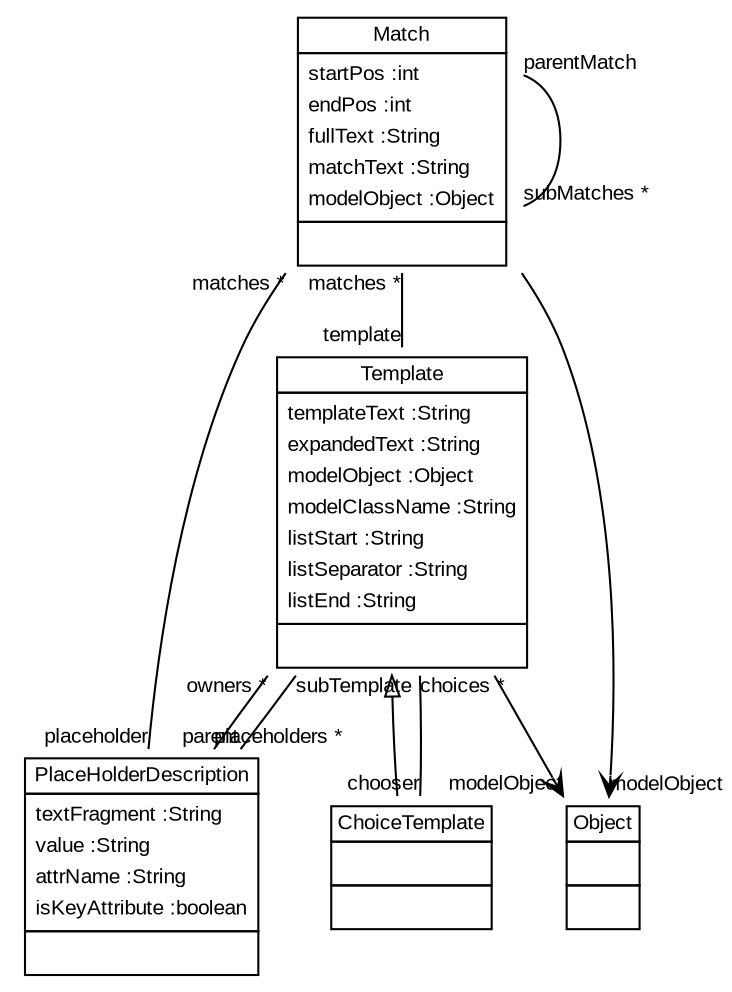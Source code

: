 
 digraph ClassDiagram {
    node [shape = none, fontsize = 10, fontname = "Arial"]; 
    edge [fontsize = 10, fontname = "Arial"];
    
    
    _Template [label=<<table border='0' cellborder='1' cellspacing='0'> <tr> <td HREF="../test/org/sdmlib/models/transformations/Template.java">Template</td> </tr> <tr><td><table border='0' cellborder='0' cellspacing='0'> <tr><td align='left'>templateText :String</td></tr> <tr><td align='left'>expandedText :String</td></tr> <tr><td align='left'>modelObject :Object</td></tr> <tr><td align='left'>modelClassName :String</td></tr> <tr><td align='left'>listStart :String</td></tr> <tr><td align='left'>listSeparator :String</td></tr> <tr><td align='left'>listEnd :String</td></tr>  </table></td></tr> <tr><td><table border='0' cellborder='0' cellspacing='0'> <tr><td> </td></tr> </table></td></tr> </table>>];
    _PlaceHolderDescription [label=<<table border='0' cellborder='1' cellspacing='0'> <tr> <td HREF="../test/org/sdmlib/models/transformations/PlaceHolderDescription.java">PlaceHolderDescription</td> </tr> <tr><td><table border='0' cellborder='0' cellspacing='0'> <tr><td align='left'>textFragment :String</td></tr> <tr><td align='left'>value :String</td></tr> <tr><td align='left'>attrName :String</td></tr> <tr><td align='left'>isKeyAttribute :boolean</td></tr>  </table></td></tr> <tr><td><table border='0' cellborder='0' cellspacing='0'> <tr><td> </td></tr> </table></td></tr> </table>>];
    _ChoiceTemplate [label=<<table border='0' cellborder='1' cellspacing='0'> <tr> <td HREF="../test/org/sdmlib/models/transformations/ChoiceTemplate.java">ChoiceTemplate</td> </tr> <tr><td><table border='0' cellborder='0' cellspacing='0'> <tr><td> </td></tr> </table></td></tr> <tr><td><table border='0' cellborder='0' cellspacing='0'> <tr><td> </td></tr> </table></td></tr> </table>>];
    _Match [label=<<table border='0' cellborder='1' cellspacing='0'> <tr> <td HREF="../test/org/sdmlib/models/transformations/Match.java">Match</td> </tr> <tr><td><table border='0' cellborder='0' cellspacing='0'> <tr><td align='left'>startPos :int</td></tr> <tr><td align='left'>endPos :int</td></tr> <tr><td align='left'>fullText :String</td></tr> <tr><td align='left'>matchText :String</td></tr> <tr><td align='left'>modelObject :Object</td></tr>  </table></td></tr> <tr><td><table border='0' cellborder='0' cellspacing='0'> <tr><td> </td></tr> </table></td></tr> </table>>];
    _Object [label=<<table border='0' cellborder='1' cellspacing='0'> <tr> <td HREF="../test/java/lang/Object.java">Object</td> </tr> <tr><td><table border='0' cellborder='0' cellspacing='0'> <tr><td> </td></tr> </table></td></tr> <tr><td><table border='0' cellborder='0' cellspacing='0'> <tr><td> </td></tr> </table></td></tr> </table>>];
    
    
    
    _Template ->  _ChoiceTemplate [dir = "back" arrowtail = "empty"];
    _Template -> _PlaceHolderDescription [headlabel = "placeholders *" taillabel = "owners *" arrowhead = "none" ];
    _ChoiceTemplate -> _Template [headlabel = "choices *" taillabel = "chooser" arrowhead = "none" ];
    _Match -> _Template [headlabel = "template" taillabel = "matches *" arrowhead = "none" ];
    _Match -> _PlaceHolderDescription [headlabel = "placeholder" taillabel = "matches *" arrowhead = "none" ];
    _Match -> _Match [headlabel = "subMatches *" taillabel = "parentMatch" arrowhead = "none" ];
    _PlaceHolderDescription -> _Template [headlabel = "subTemplate" taillabel = "parent" arrowhead = "none" ];
    _Template -> _Object [headlabel = "modelObject" taillabel = "" arrowhead = "vee" ];
    _Match -> _Object [headlabel = "modelObject" taillabel = "" arrowhead = "vee" ];
}
